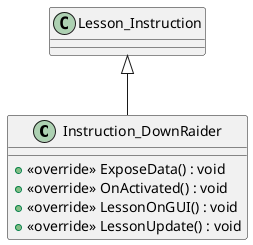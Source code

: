 @startuml
class Instruction_DownRaider {
    + <<override>> ExposeData() : void
    + <<override>> OnActivated() : void
    + <<override>> LessonOnGUI() : void
    + <<override>> LessonUpdate() : void
}
Lesson_Instruction <|-- Instruction_DownRaider
@enduml
